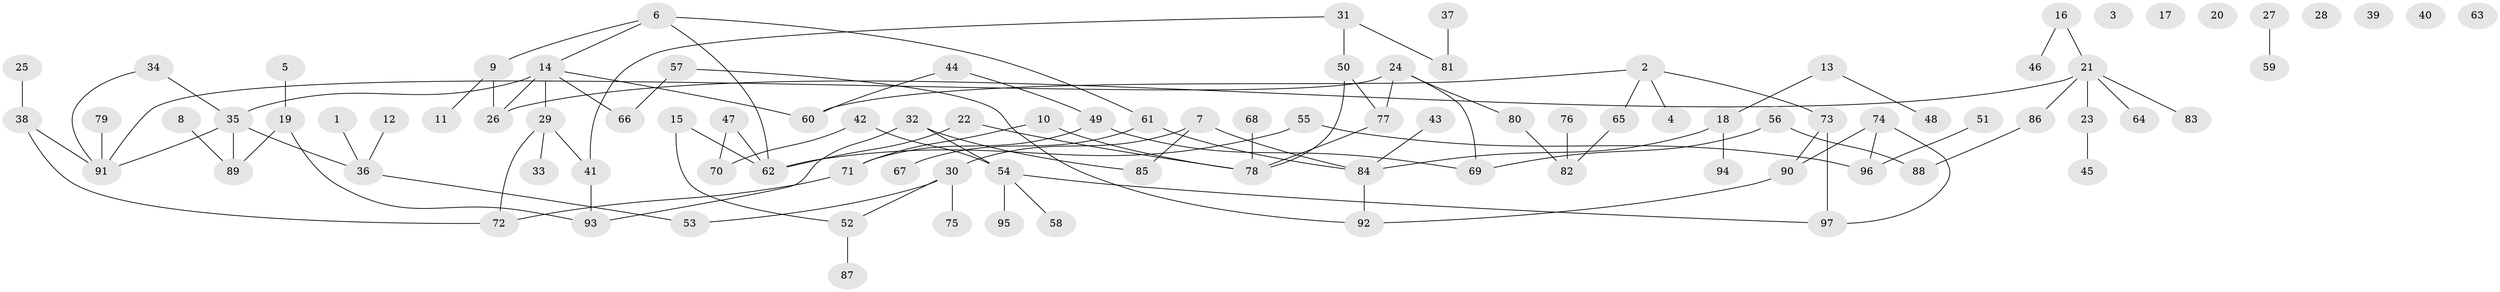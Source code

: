// Generated by graph-tools (version 1.1) at 2025/00/03/09/25 03:00:55]
// undirected, 97 vertices, 109 edges
graph export_dot {
graph [start="1"]
  node [color=gray90,style=filled];
  1;
  2;
  3;
  4;
  5;
  6;
  7;
  8;
  9;
  10;
  11;
  12;
  13;
  14;
  15;
  16;
  17;
  18;
  19;
  20;
  21;
  22;
  23;
  24;
  25;
  26;
  27;
  28;
  29;
  30;
  31;
  32;
  33;
  34;
  35;
  36;
  37;
  38;
  39;
  40;
  41;
  42;
  43;
  44;
  45;
  46;
  47;
  48;
  49;
  50;
  51;
  52;
  53;
  54;
  55;
  56;
  57;
  58;
  59;
  60;
  61;
  62;
  63;
  64;
  65;
  66;
  67;
  68;
  69;
  70;
  71;
  72;
  73;
  74;
  75;
  76;
  77;
  78;
  79;
  80;
  81;
  82;
  83;
  84;
  85;
  86;
  87;
  88;
  89;
  90;
  91;
  92;
  93;
  94;
  95;
  96;
  97;
  1 -- 36;
  2 -- 4;
  2 -- 60;
  2 -- 65;
  2 -- 73;
  5 -- 19;
  6 -- 9;
  6 -- 14;
  6 -- 61;
  6 -- 62;
  7 -- 30;
  7 -- 84;
  7 -- 85;
  8 -- 89;
  9 -- 11;
  9 -- 26;
  10 -- 71;
  10 -- 78;
  12 -- 36;
  13 -- 18;
  13 -- 48;
  14 -- 26;
  14 -- 29;
  14 -- 35;
  14 -- 60;
  14 -- 66;
  15 -- 52;
  15 -- 62;
  16 -- 21;
  16 -- 46;
  18 -- 84;
  18 -- 94;
  19 -- 89;
  19 -- 93;
  21 -- 23;
  21 -- 26;
  21 -- 64;
  21 -- 83;
  21 -- 86;
  22 -- 62;
  22 -- 78;
  23 -- 45;
  24 -- 69;
  24 -- 77;
  24 -- 80;
  24 -- 91;
  25 -- 38;
  27 -- 59;
  29 -- 33;
  29 -- 41;
  29 -- 72;
  30 -- 52;
  30 -- 53;
  30 -- 75;
  31 -- 41;
  31 -- 50;
  31 -- 81;
  32 -- 54;
  32 -- 85;
  32 -- 93;
  34 -- 35;
  34 -- 91;
  35 -- 36;
  35 -- 89;
  35 -- 91;
  36 -- 53;
  37 -- 81;
  38 -- 72;
  38 -- 91;
  41 -- 93;
  42 -- 54;
  42 -- 70;
  43 -- 84;
  44 -- 49;
  44 -- 60;
  47 -- 62;
  47 -- 70;
  49 -- 69;
  49 -- 71;
  50 -- 77;
  50 -- 78;
  51 -- 96;
  52 -- 87;
  54 -- 58;
  54 -- 95;
  54 -- 97;
  55 -- 62;
  55 -- 96;
  56 -- 69;
  56 -- 88;
  57 -- 66;
  57 -- 92;
  61 -- 67;
  61 -- 84;
  65 -- 82;
  68 -- 78;
  71 -- 72;
  73 -- 90;
  73 -- 97;
  74 -- 90;
  74 -- 96;
  74 -- 97;
  76 -- 82;
  77 -- 78;
  79 -- 91;
  80 -- 82;
  84 -- 92;
  86 -- 88;
  90 -- 92;
}
